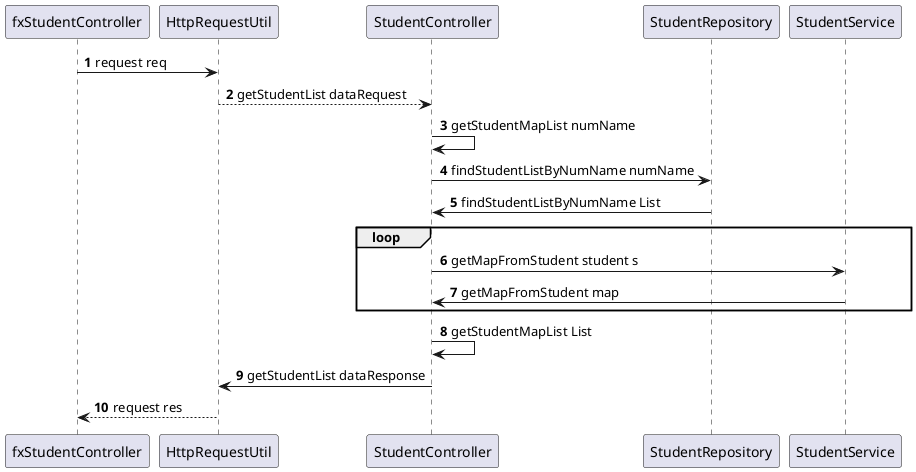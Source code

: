 @startuml
'https://plantuml.com/sequence-diagram

autonumber
fxStudentController -> HttpRequestUtil: request req
HttpRequestUtil --> StudentController: getStudentList dataRequest
StudentController-> StudentController: getStudentMapList numName
StudentController-> StudentRepository : findStudentListByNumName numName
StudentRepository-> StudentController: findStudentListByNumName List
loop
StudentController-> StudentService: getMapFromStudent student s
StudentService -> StudentController: getMapFromStudent map
end
StudentController-> StudentController: getStudentMapList List
StudentController -> HttpRequestUtil: getStudentList dataResponse
HttpRequestUtil --> fxStudentController: request res
@enduml